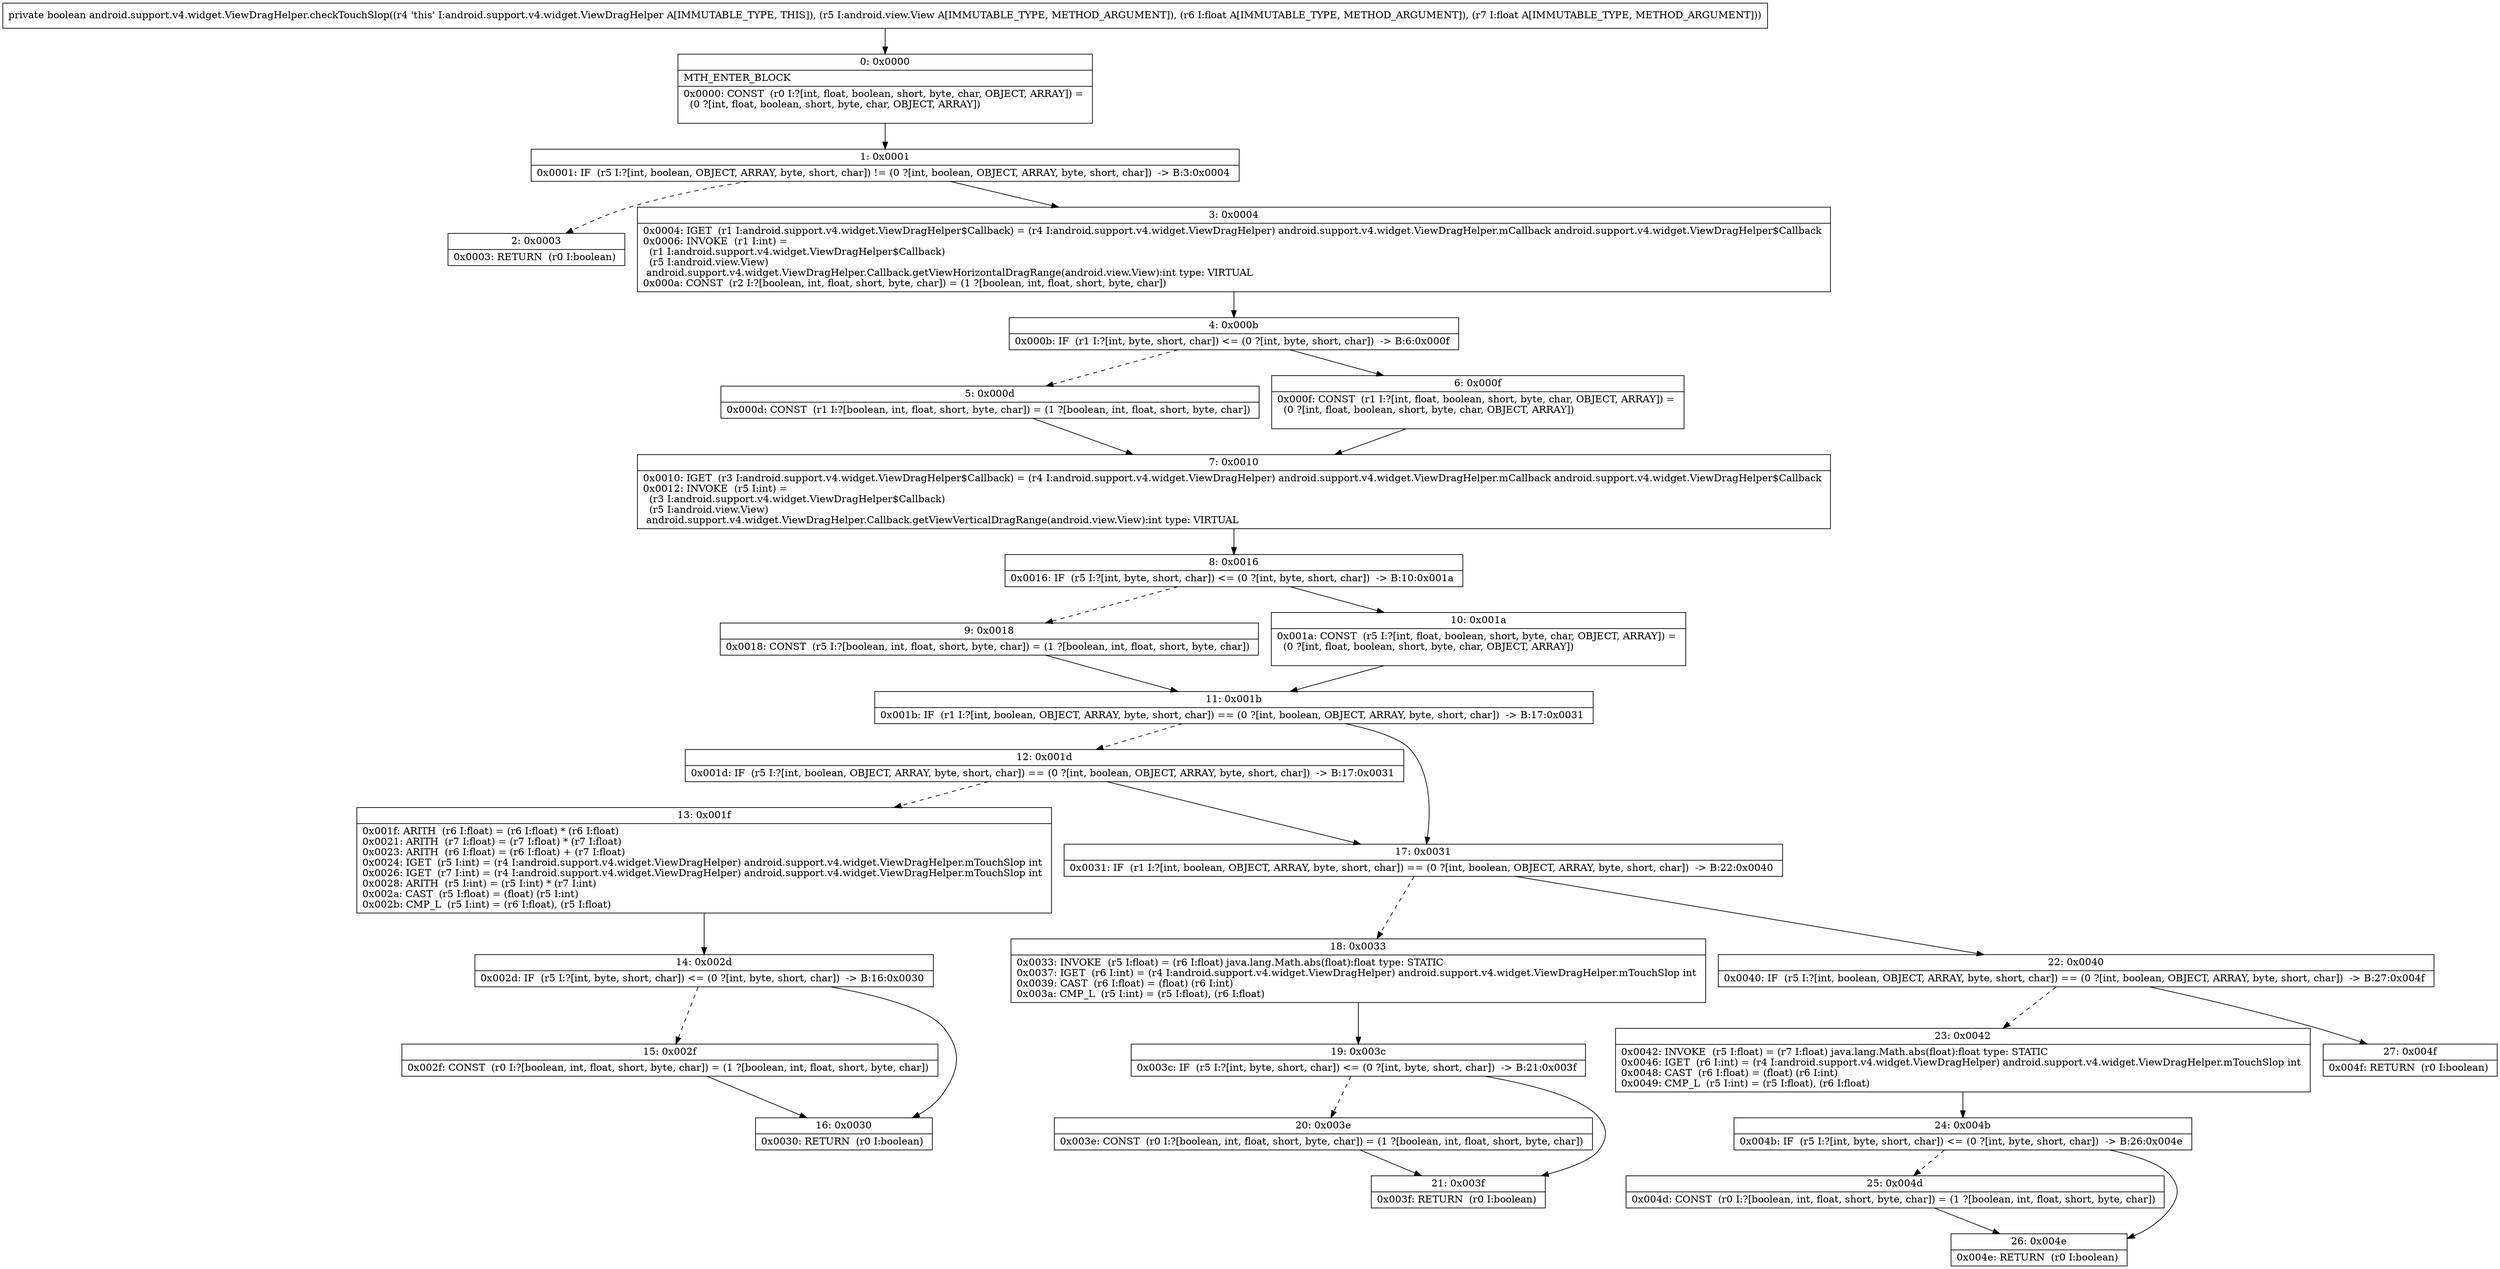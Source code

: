 digraph "CFG forandroid.support.v4.widget.ViewDragHelper.checkTouchSlop(Landroid\/view\/View;FF)Z" {
Node_0 [shape=record,label="{0\:\ 0x0000|MTH_ENTER_BLOCK\l|0x0000: CONST  (r0 I:?[int, float, boolean, short, byte, char, OBJECT, ARRAY]) = \l  (0 ?[int, float, boolean, short, byte, char, OBJECT, ARRAY])\l \l}"];
Node_1 [shape=record,label="{1\:\ 0x0001|0x0001: IF  (r5 I:?[int, boolean, OBJECT, ARRAY, byte, short, char]) != (0 ?[int, boolean, OBJECT, ARRAY, byte, short, char])  \-\> B:3:0x0004 \l}"];
Node_2 [shape=record,label="{2\:\ 0x0003|0x0003: RETURN  (r0 I:boolean) \l}"];
Node_3 [shape=record,label="{3\:\ 0x0004|0x0004: IGET  (r1 I:android.support.v4.widget.ViewDragHelper$Callback) = (r4 I:android.support.v4.widget.ViewDragHelper) android.support.v4.widget.ViewDragHelper.mCallback android.support.v4.widget.ViewDragHelper$Callback \l0x0006: INVOKE  (r1 I:int) = \l  (r1 I:android.support.v4.widget.ViewDragHelper$Callback)\l  (r5 I:android.view.View)\l android.support.v4.widget.ViewDragHelper.Callback.getViewHorizontalDragRange(android.view.View):int type: VIRTUAL \l0x000a: CONST  (r2 I:?[boolean, int, float, short, byte, char]) = (1 ?[boolean, int, float, short, byte, char]) \l}"];
Node_4 [shape=record,label="{4\:\ 0x000b|0x000b: IF  (r1 I:?[int, byte, short, char]) \<= (0 ?[int, byte, short, char])  \-\> B:6:0x000f \l}"];
Node_5 [shape=record,label="{5\:\ 0x000d|0x000d: CONST  (r1 I:?[boolean, int, float, short, byte, char]) = (1 ?[boolean, int, float, short, byte, char]) \l}"];
Node_6 [shape=record,label="{6\:\ 0x000f|0x000f: CONST  (r1 I:?[int, float, boolean, short, byte, char, OBJECT, ARRAY]) = \l  (0 ?[int, float, boolean, short, byte, char, OBJECT, ARRAY])\l \l}"];
Node_7 [shape=record,label="{7\:\ 0x0010|0x0010: IGET  (r3 I:android.support.v4.widget.ViewDragHelper$Callback) = (r4 I:android.support.v4.widget.ViewDragHelper) android.support.v4.widget.ViewDragHelper.mCallback android.support.v4.widget.ViewDragHelper$Callback \l0x0012: INVOKE  (r5 I:int) = \l  (r3 I:android.support.v4.widget.ViewDragHelper$Callback)\l  (r5 I:android.view.View)\l android.support.v4.widget.ViewDragHelper.Callback.getViewVerticalDragRange(android.view.View):int type: VIRTUAL \l}"];
Node_8 [shape=record,label="{8\:\ 0x0016|0x0016: IF  (r5 I:?[int, byte, short, char]) \<= (0 ?[int, byte, short, char])  \-\> B:10:0x001a \l}"];
Node_9 [shape=record,label="{9\:\ 0x0018|0x0018: CONST  (r5 I:?[boolean, int, float, short, byte, char]) = (1 ?[boolean, int, float, short, byte, char]) \l}"];
Node_10 [shape=record,label="{10\:\ 0x001a|0x001a: CONST  (r5 I:?[int, float, boolean, short, byte, char, OBJECT, ARRAY]) = \l  (0 ?[int, float, boolean, short, byte, char, OBJECT, ARRAY])\l \l}"];
Node_11 [shape=record,label="{11\:\ 0x001b|0x001b: IF  (r1 I:?[int, boolean, OBJECT, ARRAY, byte, short, char]) == (0 ?[int, boolean, OBJECT, ARRAY, byte, short, char])  \-\> B:17:0x0031 \l}"];
Node_12 [shape=record,label="{12\:\ 0x001d|0x001d: IF  (r5 I:?[int, boolean, OBJECT, ARRAY, byte, short, char]) == (0 ?[int, boolean, OBJECT, ARRAY, byte, short, char])  \-\> B:17:0x0031 \l}"];
Node_13 [shape=record,label="{13\:\ 0x001f|0x001f: ARITH  (r6 I:float) = (r6 I:float) * (r6 I:float) \l0x0021: ARITH  (r7 I:float) = (r7 I:float) * (r7 I:float) \l0x0023: ARITH  (r6 I:float) = (r6 I:float) + (r7 I:float) \l0x0024: IGET  (r5 I:int) = (r4 I:android.support.v4.widget.ViewDragHelper) android.support.v4.widget.ViewDragHelper.mTouchSlop int \l0x0026: IGET  (r7 I:int) = (r4 I:android.support.v4.widget.ViewDragHelper) android.support.v4.widget.ViewDragHelper.mTouchSlop int \l0x0028: ARITH  (r5 I:int) = (r5 I:int) * (r7 I:int) \l0x002a: CAST  (r5 I:float) = (float) (r5 I:int) \l0x002b: CMP_L  (r5 I:int) = (r6 I:float), (r5 I:float) \l}"];
Node_14 [shape=record,label="{14\:\ 0x002d|0x002d: IF  (r5 I:?[int, byte, short, char]) \<= (0 ?[int, byte, short, char])  \-\> B:16:0x0030 \l}"];
Node_15 [shape=record,label="{15\:\ 0x002f|0x002f: CONST  (r0 I:?[boolean, int, float, short, byte, char]) = (1 ?[boolean, int, float, short, byte, char]) \l}"];
Node_16 [shape=record,label="{16\:\ 0x0030|0x0030: RETURN  (r0 I:boolean) \l}"];
Node_17 [shape=record,label="{17\:\ 0x0031|0x0031: IF  (r1 I:?[int, boolean, OBJECT, ARRAY, byte, short, char]) == (0 ?[int, boolean, OBJECT, ARRAY, byte, short, char])  \-\> B:22:0x0040 \l}"];
Node_18 [shape=record,label="{18\:\ 0x0033|0x0033: INVOKE  (r5 I:float) = (r6 I:float) java.lang.Math.abs(float):float type: STATIC \l0x0037: IGET  (r6 I:int) = (r4 I:android.support.v4.widget.ViewDragHelper) android.support.v4.widget.ViewDragHelper.mTouchSlop int \l0x0039: CAST  (r6 I:float) = (float) (r6 I:int) \l0x003a: CMP_L  (r5 I:int) = (r5 I:float), (r6 I:float) \l}"];
Node_19 [shape=record,label="{19\:\ 0x003c|0x003c: IF  (r5 I:?[int, byte, short, char]) \<= (0 ?[int, byte, short, char])  \-\> B:21:0x003f \l}"];
Node_20 [shape=record,label="{20\:\ 0x003e|0x003e: CONST  (r0 I:?[boolean, int, float, short, byte, char]) = (1 ?[boolean, int, float, short, byte, char]) \l}"];
Node_21 [shape=record,label="{21\:\ 0x003f|0x003f: RETURN  (r0 I:boolean) \l}"];
Node_22 [shape=record,label="{22\:\ 0x0040|0x0040: IF  (r5 I:?[int, boolean, OBJECT, ARRAY, byte, short, char]) == (0 ?[int, boolean, OBJECT, ARRAY, byte, short, char])  \-\> B:27:0x004f \l}"];
Node_23 [shape=record,label="{23\:\ 0x0042|0x0042: INVOKE  (r5 I:float) = (r7 I:float) java.lang.Math.abs(float):float type: STATIC \l0x0046: IGET  (r6 I:int) = (r4 I:android.support.v4.widget.ViewDragHelper) android.support.v4.widget.ViewDragHelper.mTouchSlop int \l0x0048: CAST  (r6 I:float) = (float) (r6 I:int) \l0x0049: CMP_L  (r5 I:int) = (r5 I:float), (r6 I:float) \l}"];
Node_24 [shape=record,label="{24\:\ 0x004b|0x004b: IF  (r5 I:?[int, byte, short, char]) \<= (0 ?[int, byte, short, char])  \-\> B:26:0x004e \l}"];
Node_25 [shape=record,label="{25\:\ 0x004d|0x004d: CONST  (r0 I:?[boolean, int, float, short, byte, char]) = (1 ?[boolean, int, float, short, byte, char]) \l}"];
Node_26 [shape=record,label="{26\:\ 0x004e|0x004e: RETURN  (r0 I:boolean) \l}"];
Node_27 [shape=record,label="{27\:\ 0x004f|0x004f: RETURN  (r0 I:boolean) \l}"];
MethodNode[shape=record,label="{private boolean android.support.v4.widget.ViewDragHelper.checkTouchSlop((r4 'this' I:android.support.v4.widget.ViewDragHelper A[IMMUTABLE_TYPE, THIS]), (r5 I:android.view.View A[IMMUTABLE_TYPE, METHOD_ARGUMENT]), (r6 I:float A[IMMUTABLE_TYPE, METHOD_ARGUMENT]), (r7 I:float A[IMMUTABLE_TYPE, METHOD_ARGUMENT])) }"];
MethodNode -> Node_0;
Node_0 -> Node_1;
Node_1 -> Node_2[style=dashed];
Node_1 -> Node_3;
Node_3 -> Node_4;
Node_4 -> Node_5[style=dashed];
Node_4 -> Node_6;
Node_5 -> Node_7;
Node_6 -> Node_7;
Node_7 -> Node_8;
Node_8 -> Node_9[style=dashed];
Node_8 -> Node_10;
Node_9 -> Node_11;
Node_10 -> Node_11;
Node_11 -> Node_12[style=dashed];
Node_11 -> Node_17;
Node_12 -> Node_13[style=dashed];
Node_12 -> Node_17;
Node_13 -> Node_14;
Node_14 -> Node_15[style=dashed];
Node_14 -> Node_16;
Node_15 -> Node_16;
Node_17 -> Node_18[style=dashed];
Node_17 -> Node_22;
Node_18 -> Node_19;
Node_19 -> Node_20[style=dashed];
Node_19 -> Node_21;
Node_20 -> Node_21;
Node_22 -> Node_23[style=dashed];
Node_22 -> Node_27;
Node_23 -> Node_24;
Node_24 -> Node_25[style=dashed];
Node_24 -> Node_26;
Node_25 -> Node_26;
}

